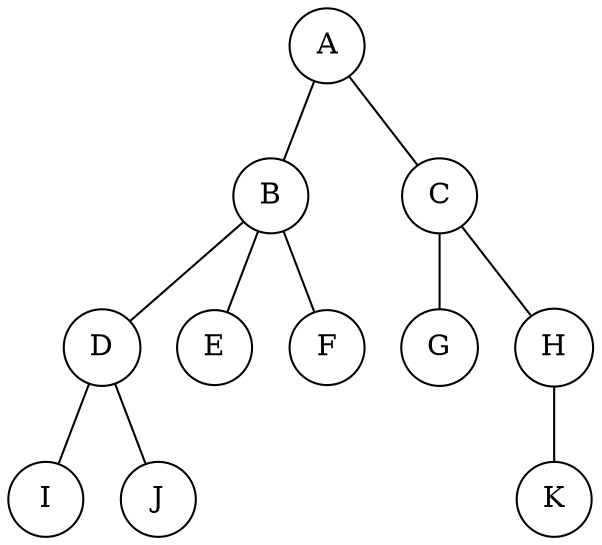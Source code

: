 graph arvore3 {
	node [shape=circle]
	A -- { B C }
	B -- { D E F }
	D -- { I J }
	C -- { G H }
	H -- { K }
}
